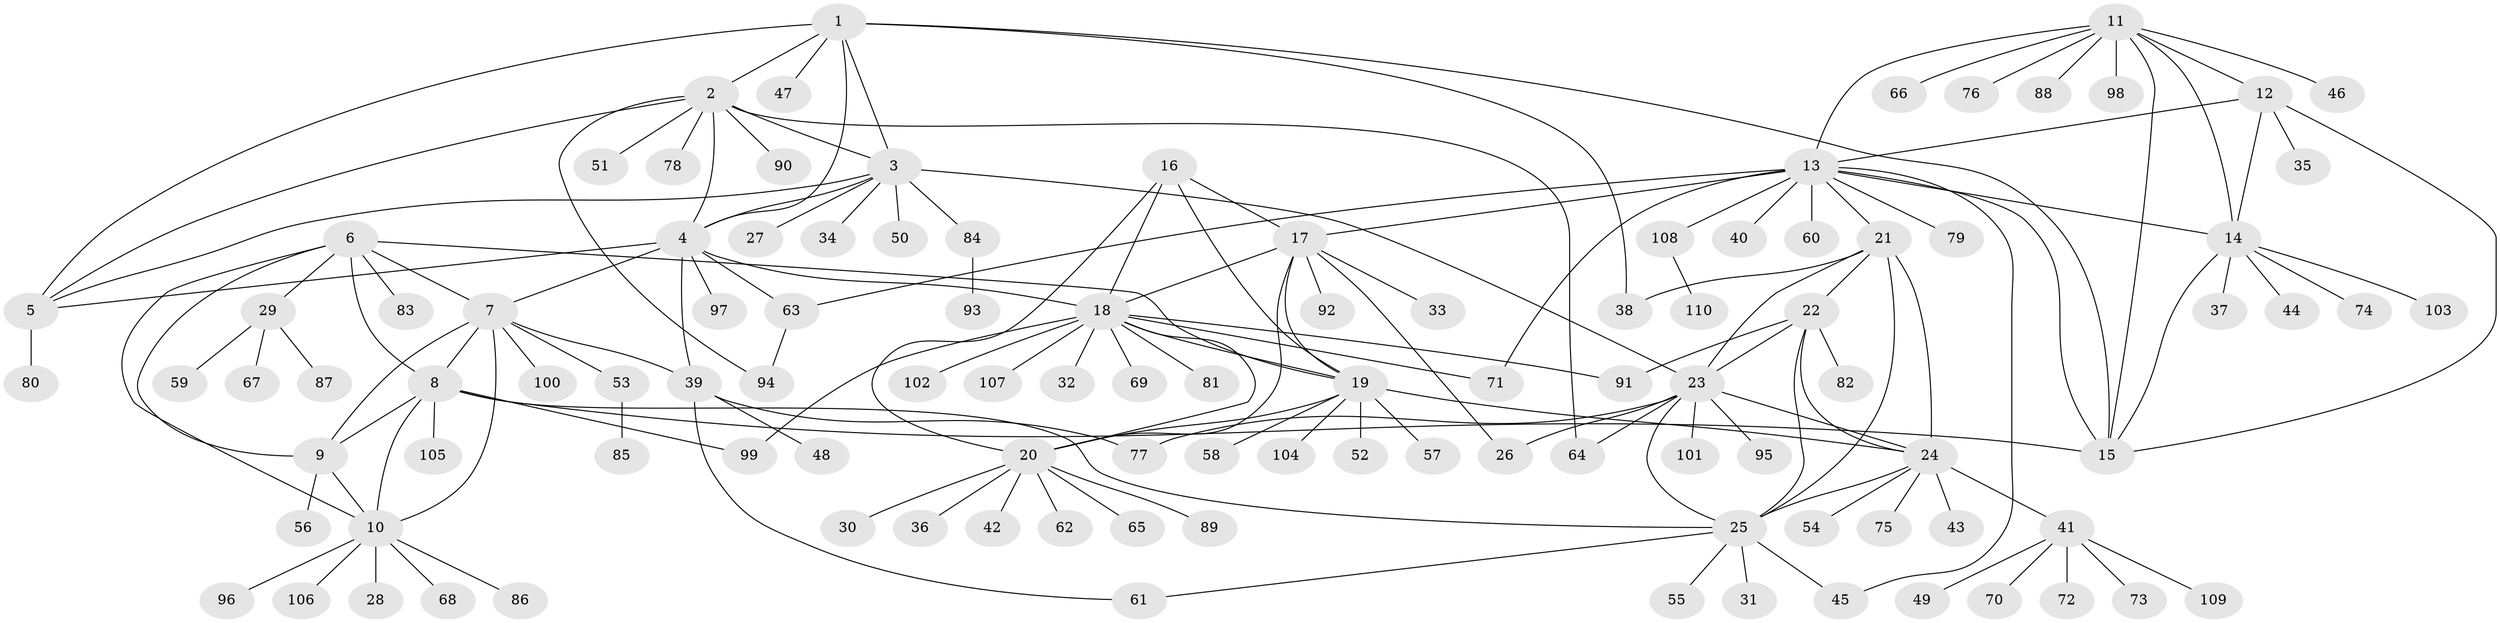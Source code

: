 // Generated by graph-tools (version 1.1) at 2025/11/02/27/25 16:11:35]
// undirected, 110 vertices, 157 edges
graph export_dot {
graph [start="1"]
  node [color=gray90,style=filled];
  1;
  2;
  3;
  4;
  5;
  6;
  7;
  8;
  9;
  10;
  11;
  12;
  13;
  14;
  15;
  16;
  17;
  18;
  19;
  20;
  21;
  22;
  23;
  24;
  25;
  26;
  27;
  28;
  29;
  30;
  31;
  32;
  33;
  34;
  35;
  36;
  37;
  38;
  39;
  40;
  41;
  42;
  43;
  44;
  45;
  46;
  47;
  48;
  49;
  50;
  51;
  52;
  53;
  54;
  55;
  56;
  57;
  58;
  59;
  60;
  61;
  62;
  63;
  64;
  65;
  66;
  67;
  68;
  69;
  70;
  71;
  72;
  73;
  74;
  75;
  76;
  77;
  78;
  79;
  80;
  81;
  82;
  83;
  84;
  85;
  86;
  87;
  88;
  89;
  90;
  91;
  92;
  93;
  94;
  95;
  96;
  97;
  98;
  99;
  100;
  101;
  102;
  103;
  104;
  105;
  106;
  107;
  108;
  109;
  110;
  1 -- 2;
  1 -- 3;
  1 -- 4;
  1 -- 5;
  1 -- 15;
  1 -- 38;
  1 -- 47;
  2 -- 3;
  2 -- 4;
  2 -- 5;
  2 -- 51;
  2 -- 64;
  2 -- 78;
  2 -- 90;
  2 -- 94;
  3 -- 4;
  3 -- 5;
  3 -- 23;
  3 -- 27;
  3 -- 34;
  3 -- 50;
  3 -- 84;
  4 -- 5;
  4 -- 7;
  4 -- 18;
  4 -- 39;
  4 -- 63;
  4 -- 97;
  5 -- 80;
  6 -- 7;
  6 -- 8;
  6 -- 9;
  6 -- 10;
  6 -- 19;
  6 -- 29;
  6 -- 83;
  7 -- 8;
  7 -- 9;
  7 -- 10;
  7 -- 39;
  7 -- 53;
  7 -- 100;
  8 -- 9;
  8 -- 10;
  8 -- 15;
  8 -- 25;
  8 -- 99;
  8 -- 105;
  9 -- 10;
  9 -- 56;
  10 -- 28;
  10 -- 68;
  10 -- 86;
  10 -- 96;
  10 -- 106;
  11 -- 12;
  11 -- 13;
  11 -- 14;
  11 -- 15;
  11 -- 46;
  11 -- 66;
  11 -- 76;
  11 -- 88;
  11 -- 98;
  12 -- 13;
  12 -- 14;
  12 -- 15;
  12 -- 35;
  13 -- 14;
  13 -- 15;
  13 -- 17;
  13 -- 21;
  13 -- 40;
  13 -- 45;
  13 -- 60;
  13 -- 63;
  13 -- 71;
  13 -- 79;
  13 -- 108;
  14 -- 15;
  14 -- 37;
  14 -- 44;
  14 -- 74;
  14 -- 103;
  16 -- 17;
  16 -- 18;
  16 -- 19;
  16 -- 20;
  17 -- 18;
  17 -- 19;
  17 -- 20;
  17 -- 26;
  17 -- 33;
  17 -- 92;
  18 -- 19;
  18 -- 20;
  18 -- 32;
  18 -- 69;
  18 -- 71;
  18 -- 81;
  18 -- 91;
  18 -- 99;
  18 -- 102;
  18 -- 107;
  19 -- 20;
  19 -- 24;
  19 -- 52;
  19 -- 57;
  19 -- 58;
  19 -- 104;
  20 -- 30;
  20 -- 36;
  20 -- 42;
  20 -- 62;
  20 -- 65;
  20 -- 89;
  21 -- 22;
  21 -- 23;
  21 -- 24;
  21 -- 25;
  21 -- 38;
  22 -- 23;
  22 -- 24;
  22 -- 25;
  22 -- 82;
  22 -- 91;
  23 -- 24;
  23 -- 25;
  23 -- 26;
  23 -- 64;
  23 -- 77;
  23 -- 95;
  23 -- 101;
  24 -- 25;
  24 -- 41;
  24 -- 43;
  24 -- 54;
  24 -- 75;
  25 -- 31;
  25 -- 45;
  25 -- 55;
  25 -- 61;
  29 -- 59;
  29 -- 67;
  29 -- 87;
  39 -- 48;
  39 -- 61;
  39 -- 77;
  41 -- 49;
  41 -- 70;
  41 -- 72;
  41 -- 73;
  41 -- 109;
  53 -- 85;
  63 -- 94;
  84 -- 93;
  108 -- 110;
}
